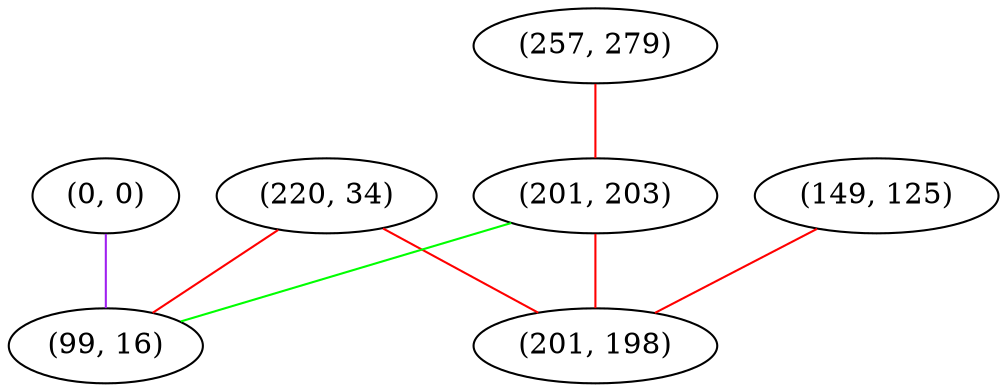graph "" {
"(0, 0)";
"(257, 279)";
"(149, 125)";
"(220, 34)";
"(201, 203)";
"(99, 16)";
"(201, 198)";
"(0, 0)" -- "(99, 16)"  [color=purple, key=0, weight=4];
"(257, 279)" -- "(201, 203)"  [color=red, key=0, weight=1];
"(149, 125)" -- "(201, 198)"  [color=red, key=0, weight=1];
"(220, 34)" -- "(99, 16)"  [color=red, key=0, weight=1];
"(220, 34)" -- "(201, 198)"  [color=red, key=0, weight=1];
"(201, 203)" -- "(99, 16)"  [color=green, key=0, weight=2];
"(201, 203)" -- "(201, 198)"  [color=red, key=0, weight=1];
}
